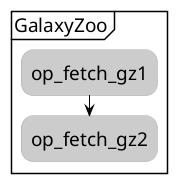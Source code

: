 @startuml reference_dataset
!theme reddress-lightblue
skinparam defaultFontName Times New Roman
skinparam defaultFontSize 19

partition "GalaxyZoo" {
  :op_fetch_gz1;
  :op_fetch_gz2;
}

@enduml
